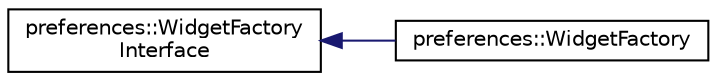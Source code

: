 digraph "Graphical Class Hierarchy"
{
 // LATEX_PDF_SIZE
  edge [fontname="Helvetica",fontsize="10",labelfontname="Helvetica",labelfontsize="10"];
  node [fontname="Helvetica",fontsize="10",shape=record];
  rankdir="LR";
  Node0 [label="preferences::WidgetFactory\lInterface",height=0.2,width=0.4,color="black", fillcolor="white", style="filled",URL="$classpreferences_1_1_widget_factory_interface.html",tooltip=" "];
  Node0 -> Node1 [dir="back",color="midnightblue",fontsize="10",style="solid",fontname="Helvetica"];
  Node1 [label="preferences::WidgetFactory",height=0.2,width=0.4,color="black", fillcolor="white", style="filled",URL="$classpreferences_1_1_widget_factory.html",tooltip=" "];
}
